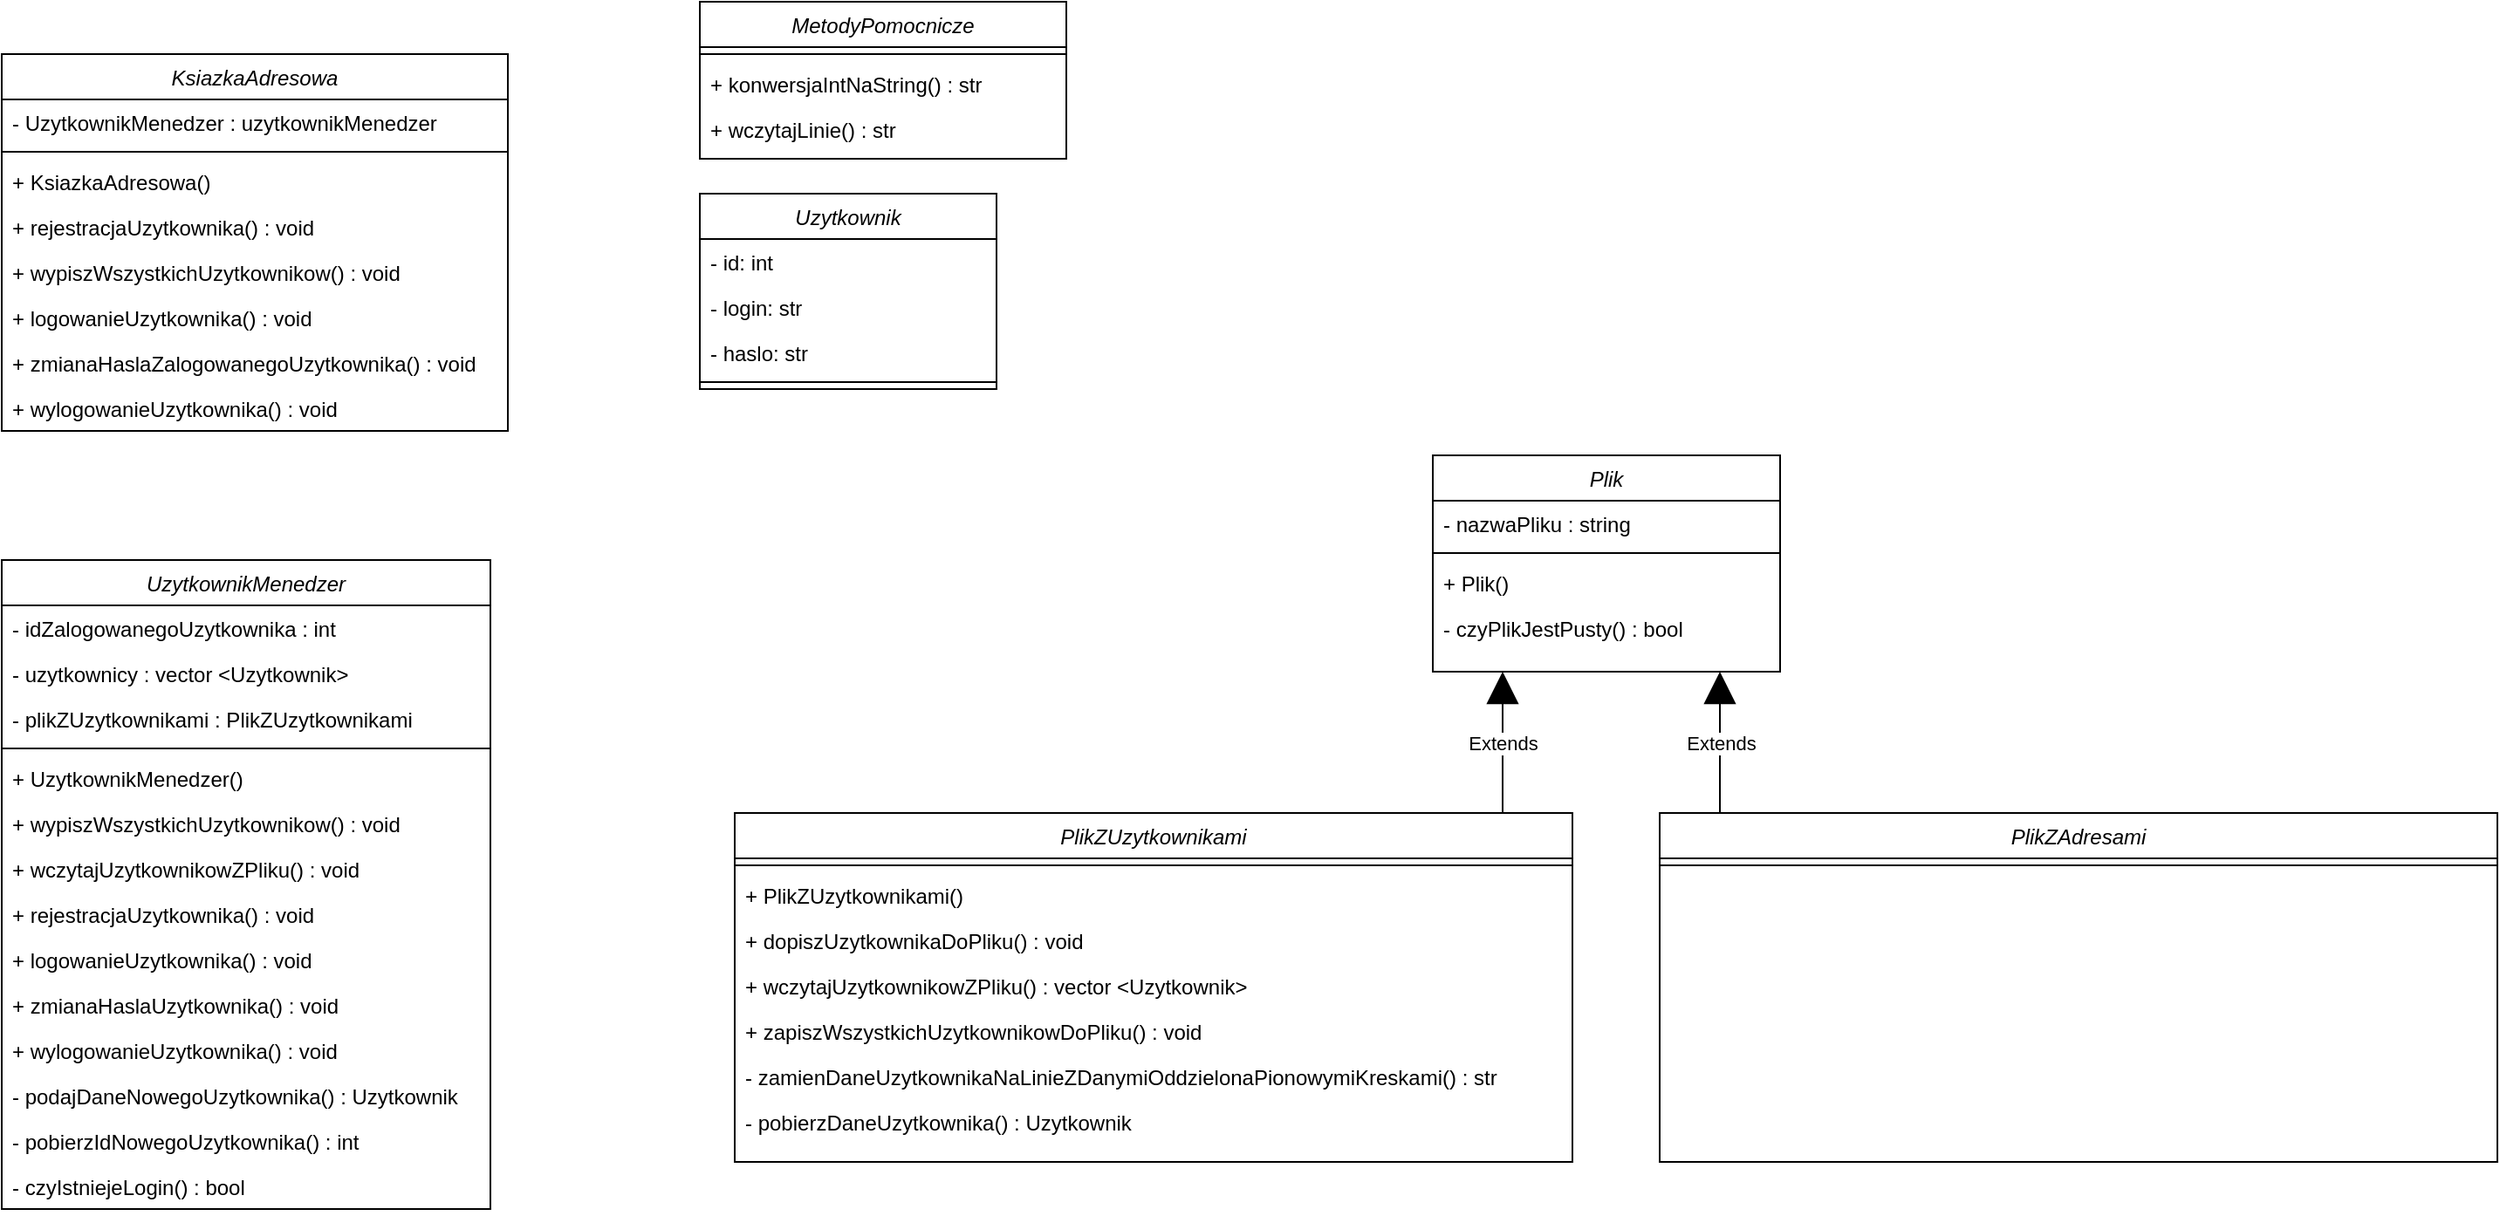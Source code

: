 <mxfile version="14.1.8" type="device"><diagram id="C5RBs43oDa-KdzZeNtuy" name="Page-1"><mxGraphModel dx="1268" dy="714" grid="1" gridSize="10" guides="1" tooltips="1" connect="1" arrows="1" fold="1" page="1" pageScale="1" pageWidth="827" pageHeight="1169" math="0" shadow="0"><root><mxCell id="WIyWlLk6GJQsqaUBKTNV-0"/><mxCell id="WIyWlLk6GJQsqaUBKTNV-1" parent="WIyWlLk6GJQsqaUBKTNV-0"/><mxCell id="zkfFHV4jXpPFQw0GAbJ--0" value="KsiazkaAdresowa" style="swimlane;fontStyle=2;align=center;verticalAlign=top;childLayout=stackLayout;horizontal=1;startSize=26;horizontalStack=0;resizeParent=1;resizeLast=0;collapsible=1;marginBottom=0;rounded=0;shadow=0;strokeWidth=1;" parent="WIyWlLk6GJQsqaUBKTNV-1" vertex="1"><mxGeometry x="90" y="50" width="290" height="216" as="geometry"><mxRectangle x="230" y="140" width="160" height="26" as="alternateBounds"/></mxGeometry></mxCell><mxCell id="Km6GN2E5LRRyEJvWhzkC-8" value="- UzytkownikMenedzer : uzytkownikMenedzer" style="text;align=left;verticalAlign=top;spacingLeft=4;spacingRight=4;overflow=hidden;rotatable=0;points=[[0,0.5],[1,0.5]];portConstraint=eastwest;rounded=0;shadow=0;html=0;" parent="zkfFHV4jXpPFQw0GAbJ--0" vertex="1"><mxGeometry y="26" width="290" height="26" as="geometry"/></mxCell><mxCell id="zkfFHV4jXpPFQw0GAbJ--4" value="" style="line;html=1;strokeWidth=1;align=left;verticalAlign=middle;spacingTop=-1;spacingLeft=3;spacingRight=3;rotatable=0;labelPosition=right;points=[];portConstraint=eastwest;" parent="zkfFHV4jXpPFQw0GAbJ--0" vertex="1"><mxGeometry y="52" width="290" height="8" as="geometry"/></mxCell><mxCell id="Km6GN2E5LRRyEJvWhzkC-58" value="+ KsiazkaAdresowa()" style="text;align=left;verticalAlign=top;spacingLeft=4;spacingRight=4;overflow=hidden;rotatable=0;points=[[0,0.5],[1,0.5]];portConstraint=eastwest;" parent="zkfFHV4jXpPFQw0GAbJ--0" vertex="1"><mxGeometry y="60" width="290" height="26" as="geometry"/></mxCell><mxCell id="Km6GN2E5LRRyEJvWhzkC-54" value="+ rejestracjaUzytkownika() : void" style="text;align=left;verticalAlign=top;spacingLeft=4;spacingRight=4;overflow=hidden;rotatable=0;points=[[0,0.5],[1,0.5]];portConstraint=eastwest;" parent="zkfFHV4jXpPFQw0GAbJ--0" vertex="1"><mxGeometry y="86" width="290" height="26" as="geometry"/></mxCell><mxCell id="pR0sIQkRc4VUJYBmtFSo-0" value="+ wypiszWszystkichUzytkownikow() : void" style="text;align=left;verticalAlign=top;spacingLeft=4;spacingRight=4;overflow=hidden;rotatable=0;points=[[0,0.5],[1,0.5]];portConstraint=eastwest;" parent="zkfFHV4jXpPFQw0GAbJ--0" vertex="1"><mxGeometry y="112" width="290" height="26" as="geometry"/></mxCell><mxCell id="Lunw7o1wAbz_3K__9c-h-16" value="+ logowanieUzytkownika() : void" style="text;align=left;verticalAlign=top;spacingLeft=4;spacingRight=4;overflow=hidden;rotatable=0;points=[[0,0.5],[1,0.5]];portConstraint=eastwest;" vertex="1" parent="zkfFHV4jXpPFQw0GAbJ--0"><mxGeometry y="138" width="290" height="26" as="geometry"/></mxCell><mxCell id="Lunw7o1wAbz_3K__9c-h-18" value="+ zmianaHaslaZalogowanegoUzytkownika() : void" style="text;align=left;verticalAlign=top;spacingLeft=4;spacingRight=4;overflow=hidden;rotatable=0;points=[[0,0.5],[1,0.5]];portConstraint=eastwest;" vertex="1" parent="zkfFHV4jXpPFQw0GAbJ--0"><mxGeometry y="164" width="290" height="26" as="geometry"/></mxCell><mxCell id="Km6GN2E5LRRyEJvWhzkC-11" value="+ wylogowanieUzytkownika() : void" style="text;align=left;verticalAlign=top;spacingLeft=4;spacingRight=4;overflow=hidden;rotatable=0;points=[[0,0.5],[1,0.5]];portConstraint=eastwest;" parent="zkfFHV4jXpPFQw0GAbJ--0" vertex="1"><mxGeometry y="190" width="290" height="26" as="geometry"/></mxCell><mxCell id="Km6GN2E5LRRyEJvWhzkC-0" value="Uzytkownik" style="swimlane;fontStyle=2;align=center;verticalAlign=top;childLayout=stackLayout;horizontal=1;startSize=26;horizontalStack=0;resizeParent=1;resizeLast=0;collapsible=1;marginBottom=0;rounded=0;shadow=0;strokeWidth=1;" parent="WIyWlLk6GJQsqaUBKTNV-1" vertex="1"><mxGeometry x="490" y="130" width="170" height="112" as="geometry"><mxRectangle x="230" y="140" width="160" height="26" as="alternateBounds"/></mxGeometry></mxCell><mxCell id="Km6GN2E5LRRyEJvWhzkC-1" value="- id: int" style="text;align=left;verticalAlign=top;spacingLeft=4;spacingRight=4;overflow=hidden;rotatable=0;points=[[0,0.5],[1,0.5]];portConstraint=eastwest;" parent="Km6GN2E5LRRyEJvWhzkC-0" vertex="1"><mxGeometry y="26" width="170" height="26" as="geometry"/></mxCell><mxCell id="Km6GN2E5LRRyEJvWhzkC-2" value="- login: str" style="text;align=left;verticalAlign=top;spacingLeft=4;spacingRight=4;overflow=hidden;rotatable=0;points=[[0,0.5],[1,0.5]];portConstraint=eastwest;rounded=0;shadow=0;html=0;" parent="Km6GN2E5LRRyEJvWhzkC-0" vertex="1"><mxGeometry y="52" width="170" height="26" as="geometry"/></mxCell><mxCell id="Km6GN2E5LRRyEJvWhzkC-3" value="- haslo: str" style="text;align=left;verticalAlign=top;spacingLeft=4;spacingRight=4;overflow=hidden;rotatable=0;points=[[0,0.5],[1,0.5]];portConstraint=eastwest;rounded=0;shadow=0;html=0;" parent="Km6GN2E5LRRyEJvWhzkC-0" vertex="1"><mxGeometry y="78" width="170" height="26" as="geometry"/></mxCell><mxCell id="Km6GN2E5LRRyEJvWhzkC-4" value="" style="line;html=1;strokeWidth=1;align=left;verticalAlign=middle;spacingTop=-1;spacingLeft=3;spacingRight=3;rotatable=0;labelPosition=right;points=[];portConstraint=eastwest;" parent="Km6GN2E5LRRyEJvWhzkC-0" vertex="1"><mxGeometry y="104" width="170" height="8" as="geometry"/></mxCell><mxCell id="Km6GN2E5LRRyEJvWhzkC-21" value="UzytkownikMenedzer" style="swimlane;fontStyle=2;align=center;verticalAlign=top;childLayout=stackLayout;horizontal=1;startSize=26;horizontalStack=0;resizeParent=1;resizeLast=0;collapsible=1;marginBottom=0;rounded=0;shadow=0;strokeWidth=1;" parent="WIyWlLk6GJQsqaUBKTNV-1" vertex="1"><mxGeometry x="90" y="340" width="280" height="372" as="geometry"><mxRectangle x="230" y="140" width="160" height="26" as="alternateBounds"/></mxGeometry></mxCell><mxCell id="zkfFHV4jXpPFQw0GAbJ--1" value="- idZalogowanegoUzytkownika : int" style="text;align=left;verticalAlign=top;spacingLeft=4;spacingRight=4;overflow=hidden;rotatable=0;points=[[0,0.5],[1,0.5]];portConstraint=eastwest;" parent="Km6GN2E5LRRyEJvWhzkC-21" vertex="1"><mxGeometry y="26" width="280" height="26" as="geometry"/></mxCell><mxCell id="1iRT-LBFTpvdfOVooM7u-1" value="- uzytkownicy : vector &lt;Uzytkownik&gt;" style="text;align=left;verticalAlign=top;spacingLeft=4;spacingRight=4;overflow=hidden;rotatable=0;points=[[0,0.5],[1,0.5]];portConstraint=eastwest;rounded=0;shadow=0;html=0;" parent="Km6GN2E5LRRyEJvWhzkC-21" vertex="1"><mxGeometry y="52" width="280" height="26" as="geometry"/></mxCell><mxCell id="zkfFHV4jXpPFQw0GAbJ--3" value="- plikZUzytkownikami : PlikZUzytkownikami" style="text;align=left;verticalAlign=top;spacingLeft=4;spacingRight=4;overflow=hidden;rotatable=0;points=[[0,0.5],[1,0.5]];portConstraint=eastwest;rounded=0;shadow=0;html=0;" parent="Km6GN2E5LRRyEJvWhzkC-21" vertex="1"><mxGeometry y="78" width="280" height="26" as="geometry"/></mxCell><mxCell id="Km6GN2E5LRRyEJvWhzkC-25" value="" style="line;html=1;strokeWidth=1;align=left;verticalAlign=middle;spacingTop=-1;spacingLeft=3;spacingRight=3;rotatable=0;labelPosition=right;points=[];portConstraint=eastwest;" parent="Km6GN2E5LRRyEJvWhzkC-21" vertex="1"><mxGeometry y="104" width="280" height="8" as="geometry"/></mxCell><mxCell id="1iRT-LBFTpvdfOVooM7u-2" value="+ UzytkownikMenedzer()" style="text;align=left;verticalAlign=top;spacingLeft=4;spacingRight=4;overflow=hidden;rotatable=0;points=[[0,0.5],[1,0.5]];portConstraint=eastwest;" parent="Km6GN2E5LRRyEJvWhzkC-21" vertex="1"><mxGeometry y="112" width="280" height="26" as="geometry"/></mxCell><mxCell id="Km6GN2E5LRRyEJvWhzkC-59" value="+ wypiszWszystkichUzytkownikow() : void" style="text;align=left;verticalAlign=top;spacingLeft=4;spacingRight=4;overflow=hidden;rotatable=0;points=[[0,0.5],[1,0.5]];portConstraint=eastwest;" parent="Km6GN2E5LRRyEJvWhzkC-21" vertex="1"><mxGeometry y="138" width="280" height="26" as="geometry"/></mxCell><mxCell id="Km6GN2E5LRRyEJvWhzkC-55" value="+ wczytajUzytkownikowZPliku() : void" style="text;align=left;verticalAlign=top;spacingLeft=4;spacingRight=4;overflow=hidden;rotatable=0;points=[[0,0.5],[1,0.5]];portConstraint=eastwest;" parent="Km6GN2E5LRRyEJvWhzkC-21" vertex="1"><mxGeometry y="164" width="280" height="26" as="geometry"/></mxCell><mxCell id="Lunw7o1wAbz_3K__9c-h-12" value="+ rejestracjaUzytkownika() : void" style="text;align=left;verticalAlign=top;spacingLeft=4;spacingRight=4;overflow=hidden;rotatable=0;points=[[0,0.5],[1,0.5]];portConstraint=eastwest;" vertex="1" parent="Km6GN2E5LRRyEJvWhzkC-21"><mxGeometry y="190" width="280" height="26" as="geometry"/></mxCell><mxCell id="Lunw7o1wAbz_3K__9c-h-13" value="+ logowanieUzytkownika() : void" style="text;align=left;verticalAlign=top;spacingLeft=4;spacingRight=4;overflow=hidden;rotatable=0;points=[[0,0.5],[1,0.5]];portConstraint=eastwest;" vertex="1" parent="Km6GN2E5LRRyEJvWhzkC-21"><mxGeometry y="216" width="280" height="26" as="geometry"/></mxCell><mxCell id="Lunw7o1wAbz_3K__9c-h-14" value="+ zmianaHaslaUzytkownika() : void" style="text;align=left;verticalAlign=top;spacingLeft=4;spacingRight=4;overflow=hidden;rotatable=0;points=[[0,0.5],[1,0.5]];portConstraint=eastwest;" vertex="1" parent="Km6GN2E5LRRyEJvWhzkC-21"><mxGeometry y="242" width="280" height="26" as="geometry"/></mxCell><mxCell id="zkfFHV4jXpPFQw0GAbJ--5" value="+ wylogowanieUzytkownika() : void" style="text;align=left;verticalAlign=top;spacingLeft=4;spacingRight=4;overflow=hidden;rotatable=0;points=[[0,0.5],[1,0.5]];portConstraint=eastwest;" parent="Km6GN2E5LRRyEJvWhzkC-21" vertex="1"><mxGeometry y="268" width="280" height="26" as="geometry"/></mxCell><mxCell id="Km6GN2E5LRRyEJvWhzkC-12" value="- podajDaneNowegoUzytkownika() : Uzytkownik" style="text;align=left;verticalAlign=top;spacingLeft=4;spacingRight=4;overflow=hidden;rotatable=0;points=[[0,0.5],[1,0.5]];portConstraint=eastwest;" parent="Km6GN2E5LRRyEJvWhzkC-21" vertex="1"><mxGeometry y="294" width="280" height="26" as="geometry"/></mxCell><mxCell id="Km6GN2E5LRRyEJvWhzkC-13" value="- pobierzIdNowegoUzytkownika() : int" style="text;align=left;verticalAlign=top;spacingLeft=4;spacingRight=4;overflow=hidden;rotatable=0;points=[[0,0.5],[1,0.5]];portConstraint=eastwest;" parent="Km6GN2E5LRRyEJvWhzkC-21" vertex="1"><mxGeometry y="320" width="280" height="26" as="geometry"/></mxCell><mxCell id="Km6GN2E5LRRyEJvWhzkC-15" value="- czyIstniejeLogin() : bool" style="text;align=left;verticalAlign=top;spacingLeft=4;spacingRight=4;overflow=hidden;rotatable=0;points=[[0,0.5],[1,0.5]];portConstraint=eastwest;" parent="Km6GN2E5LRRyEJvWhzkC-21" vertex="1"><mxGeometry y="346" width="280" height="26" as="geometry"/></mxCell><mxCell id="Km6GN2E5LRRyEJvWhzkC-27" value="Plik" style="swimlane;fontStyle=2;align=center;verticalAlign=top;childLayout=stackLayout;horizontal=1;startSize=26;horizontalStack=0;resizeParent=1;resizeLast=0;collapsible=1;marginBottom=0;rounded=0;shadow=0;strokeWidth=1;" parent="WIyWlLk6GJQsqaUBKTNV-1" vertex="1"><mxGeometry x="910" y="280" width="199" height="124" as="geometry"><mxRectangle x="230" y="140" width="160" height="26" as="alternateBounds"/></mxGeometry></mxCell><mxCell id="Km6GN2E5LRRyEJvWhzkC-56" value="- nazwaPliku : string" style="text;align=left;verticalAlign=top;spacingLeft=4;spacingRight=4;overflow=hidden;rotatable=0;points=[[0,0.5],[1,0.5]];portConstraint=eastwest;rounded=0;shadow=0;html=0;" parent="Km6GN2E5LRRyEJvWhzkC-27" vertex="1"><mxGeometry y="26" width="199" height="26" as="geometry"/></mxCell><mxCell id="Km6GN2E5LRRyEJvWhzkC-31" value="" style="line;html=1;strokeWidth=1;align=left;verticalAlign=middle;spacingTop=-1;spacingLeft=3;spacingRight=3;rotatable=0;labelPosition=right;points=[];portConstraint=eastwest;" parent="Km6GN2E5LRRyEJvWhzkC-27" vertex="1"><mxGeometry y="52" width="199" height="8" as="geometry"/></mxCell><mxCell id="Km6GN2E5LRRyEJvWhzkC-57" value="+ Plik()" style="text;align=left;verticalAlign=top;spacingLeft=4;spacingRight=4;overflow=hidden;rotatable=0;points=[[0,0.5],[1,0.5]];portConstraint=eastwest;" parent="Km6GN2E5LRRyEJvWhzkC-27" vertex="1"><mxGeometry y="60" width="199" height="26" as="geometry"/></mxCell><mxCell id="Km6GN2E5LRRyEJvWhzkC-41" value="- czyPlikJestPusty() : bool" style="text;align=left;verticalAlign=top;spacingLeft=4;spacingRight=4;overflow=hidden;rotatable=0;points=[[0,0.5],[1,0.5]];portConstraint=eastwest;" parent="Km6GN2E5LRRyEJvWhzkC-27" vertex="1"><mxGeometry y="86" width="199" height="26" as="geometry"/></mxCell><mxCell id="Km6GN2E5LRRyEJvWhzkC-42" value="MetodyPomocnicze" style="swimlane;fontStyle=2;align=center;verticalAlign=top;childLayout=stackLayout;horizontal=1;startSize=26;horizontalStack=0;resizeParent=1;resizeLast=0;collapsible=1;marginBottom=0;rounded=0;shadow=0;strokeWidth=1;" parent="WIyWlLk6GJQsqaUBKTNV-1" vertex="1"><mxGeometry x="490" y="20" width="210" height="90" as="geometry"><mxRectangle x="230" y="140" width="160" height="26" as="alternateBounds"/></mxGeometry></mxCell><mxCell id="Km6GN2E5LRRyEJvWhzkC-45" value="" style="line;html=1;strokeWidth=1;align=left;verticalAlign=middle;spacingTop=-1;spacingLeft=3;spacingRight=3;rotatable=0;labelPosition=right;points=[];portConstraint=eastwest;" parent="Km6GN2E5LRRyEJvWhzkC-42" vertex="1"><mxGeometry y="26" width="210" height="8" as="geometry"/></mxCell><mxCell id="Lunw7o1wAbz_3K__9c-h-15" value="+ konwersjaIntNaString() : str" style="text;align=left;verticalAlign=top;spacingLeft=4;spacingRight=4;overflow=hidden;rotatable=0;points=[[0,0.5],[1,0.5]];portConstraint=eastwest;" vertex="1" parent="Km6GN2E5LRRyEJvWhzkC-42"><mxGeometry y="34" width="210" height="26" as="geometry"/></mxCell><mxCell id="Km6GN2E5LRRyEJvWhzkC-48" value="+ wczytajLinie() : str" style="text;align=left;verticalAlign=top;spacingLeft=4;spacingRight=4;overflow=hidden;rotatable=0;points=[[0,0.5],[1,0.5]];portConstraint=eastwest;" parent="Km6GN2E5LRRyEJvWhzkC-42" vertex="1"><mxGeometry y="60" width="210" height="26" as="geometry"/></mxCell><mxCell id="Lunw7o1wAbz_3K__9c-h-19" value="PlikZUzytkownikami" style="swimlane;fontStyle=2;align=center;verticalAlign=top;childLayout=stackLayout;horizontal=1;startSize=26;horizontalStack=0;resizeParent=1;resizeLast=0;collapsible=1;marginBottom=0;rounded=0;shadow=0;strokeWidth=1;" vertex="1" parent="WIyWlLk6GJQsqaUBKTNV-1"><mxGeometry x="510" y="485" width="480" height="200" as="geometry"><mxRectangle x="230" y="140" width="160" height="26" as="alternateBounds"/></mxGeometry></mxCell><mxCell id="Lunw7o1wAbz_3K__9c-h-21" value="" style="line;html=1;strokeWidth=1;align=left;verticalAlign=middle;spacingTop=-1;spacingLeft=3;spacingRight=3;rotatable=0;labelPosition=right;points=[];portConstraint=eastwest;" vertex="1" parent="Lunw7o1wAbz_3K__9c-h-19"><mxGeometry y="26" width="480" height="8" as="geometry"/></mxCell><mxCell id="Lunw7o1wAbz_3K__9c-h-22" value="+ PlikZUzytkownikami()" style="text;align=left;verticalAlign=top;spacingLeft=4;spacingRight=4;overflow=hidden;rotatable=0;points=[[0,0.5],[1,0.5]];portConstraint=eastwest;" vertex="1" parent="Lunw7o1wAbz_3K__9c-h-19"><mxGeometry y="34" width="480" height="26" as="geometry"/></mxCell><mxCell id="Lunw7o1wAbz_3K__9c-h-23" value="+ dopiszUzytkownikaDoPliku() : void" style="text;align=left;verticalAlign=top;spacingLeft=4;spacingRight=4;overflow=hidden;rotatable=0;points=[[0,0.5],[1,0.5]];portConstraint=eastwest;" vertex="1" parent="Lunw7o1wAbz_3K__9c-h-19"><mxGeometry y="60" width="480" height="26" as="geometry"/></mxCell><mxCell id="Lunw7o1wAbz_3K__9c-h-24" value="+ wczytajUzytkownikowZPliku() : vector &lt;Uzytkownik&gt;" style="text;align=left;verticalAlign=top;spacingLeft=4;spacingRight=4;overflow=hidden;rotatable=0;points=[[0,0.5],[1,0.5]];portConstraint=eastwest;" vertex="1" parent="Lunw7o1wAbz_3K__9c-h-19"><mxGeometry y="86" width="480" height="26" as="geometry"/></mxCell><mxCell id="Lunw7o1wAbz_3K__9c-h-25" value="+ zapiszWszystkichUzytkownikowDoPliku() : void" style="text;align=left;verticalAlign=top;spacingLeft=4;spacingRight=4;overflow=hidden;rotatable=0;points=[[0,0.5],[1,0.5]];portConstraint=eastwest;" vertex="1" parent="Lunw7o1wAbz_3K__9c-h-19"><mxGeometry y="112" width="480" height="26" as="geometry"/></mxCell><mxCell id="Lunw7o1wAbz_3K__9c-h-27" value="- zamienDaneUzytkownikaNaLinieZDanymiOddzielonaPionowymiKreskami() : str" style="text;align=left;verticalAlign=top;spacingLeft=4;spacingRight=4;overflow=hidden;rotatable=0;points=[[0,0.5],[1,0.5]];portConstraint=eastwest;" vertex="1" parent="Lunw7o1wAbz_3K__9c-h-19"><mxGeometry y="138" width="480" height="26" as="geometry"/></mxCell><mxCell id="Lunw7o1wAbz_3K__9c-h-28" value="- pobierzDaneUzytkownika() : Uzytkownik" style="text;align=left;verticalAlign=top;spacingLeft=4;spacingRight=4;overflow=hidden;rotatable=0;points=[[0,0.5],[1,0.5]];portConstraint=eastwest;" vertex="1" parent="Lunw7o1wAbz_3K__9c-h-19"><mxGeometry y="164" width="480" height="26" as="geometry"/></mxCell><mxCell id="Lunw7o1wAbz_3K__9c-h-30" value="Extends" style="endArrow=block;endSize=16;endFill=1;html=1;rounded=0;edgeStyle=elbowEdgeStyle;" edge="1" parent="WIyWlLk6GJQsqaUBKTNV-1" source="Lunw7o1wAbz_3K__9c-h-19" target="Km6GN2E5LRRyEJvWhzkC-27"><mxGeometry width="160" relative="1" as="geometry"><mxPoint x="650" y="490" as="sourcePoint"/><mxPoint x="810" y="490" as="targetPoint"/><mxPoint as="offset"/></mxGeometry></mxCell><mxCell id="Lunw7o1wAbz_3K__9c-h-33" value="PlikZAdresami" style="swimlane;fontStyle=2;align=center;verticalAlign=top;childLayout=stackLayout;horizontal=1;startSize=26;horizontalStack=0;resizeParent=1;resizeLast=0;collapsible=1;marginBottom=0;rounded=0;shadow=0;strokeWidth=1;" vertex="1" parent="WIyWlLk6GJQsqaUBKTNV-1"><mxGeometry x="1040" y="485" width="480" height="200" as="geometry"><mxRectangle x="230" y="140" width="160" height="26" as="alternateBounds"/></mxGeometry></mxCell><mxCell id="Lunw7o1wAbz_3K__9c-h-34" value="" style="line;html=1;strokeWidth=1;align=left;verticalAlign=middle;spacingTop=-1;spacingLeft=3;spacingRight=3;rotatable=0;labelPosition=right;points=[];portConstraint=eastwest;" vertex="1" parent="Lunw7o1wAbz_3K__9c-h-33"><mxGeometry y="26" width="480" height="8" as="geometry"/></mxCell><mxCell id="Lunw7o1wAbz_3K__9c-h-41" value="Extends" style="endArrow=block;endSize=16;endFill=1;html=1;rounded=0;edgeStyle=elbowEdgeStyle;" edge="1" parent="WIyWlLk6GJQsqaUBKTNV-1" source="Lunw7o1wAbz_3K__9c-h-33" target="Km6GN2E5LRRyEJvWhzkC-27"><mxGeometry width="160" relative="1" as="geometry"><mxPoint x="1150.587" y="471" as="sourcePoint"/><mxPoint x="1150.587" y="390" as="targetPoint"/><mxPoint as="offset"/></mxGeometry></mxCell></root></mxGraphModel></diagram></mxfile>